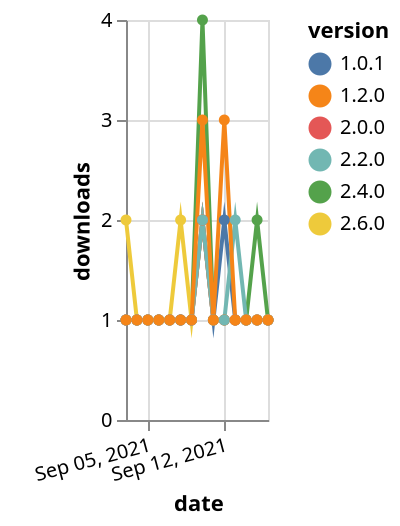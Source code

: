{"$schema": "https://vega.github.io/schema/vega-lite/v5.json", "description": "A simple bar chart with embedded data.", "data": {"values": [{"date": "2021-09-03", "total": 189, "delta": 1, "version": "2.4.0"}, {"date": "2021-09-04", "total": 190, "delta": 1, "version": "2.4.0"}, {"date": "2021-09-05", "total": 191, "delta": 1, "version": "2.4.0"}, {"date": "2021-09-06", "total": 192, "delta": 1, "version": "2.4.0"}, {"date": "2021-09-07", "total": 193, "delta": 1, "version": "2.4.0"}, {"date": "2021-09-08", "total": 194, "delta": 1, "version": "2.4.0"}, {"date": "2021-09-09", "total": 195, "delta": 1, "version": "2.4.0"}, {"date": "2021-09-10", "total": 199, "delta": 4, "version": "2.4.0"}, {"date": "2021-09-11", "total": 200, "delta": 1, "version": "2.4.0"}, {"date": "2021-09-12", "total": 201, "delta": 1, "version": "2.4.0"}, {"date": "2021-09-13", "total": 202, "delta": 1, "version": "2.4.0"}, {"date": "2021-09-14", "total": 203, "delta": 1, "version": "2.4.0"}, {"date": "2021-09-15", "total": 205, "delta": 2, "version": "2.4.0"}, {"date": "2021-09-16", "total": 206, "delta": 1, "version": "2.4.0"}, {"date": "2021-09-03", "total": 234, "delta": 1, "version": "1.0.1"}, {"date": "2021-09-04", "total": 235, "delta": 1, "version": "1.0.1"}, {"date": "2021-09-05", "total": 236, "delta": 1, "version": "1.0.1"}, {"date": "2021-09-06", "total": 237, "delta": 1, "version": "1.0.1"}, {"date": "2021-09-07", "total": 238, "delta": 1, "version": "1.0.1"}, {"date": "2021-09-08", "total": 239, "delta": 1, "version": "1.0.1"}, {"date": "2021-09-09", "total": 240, "delta": 1, "version": "1.0.1"}, {"date": "2021-09-10", "total": 242, "delta": 2, "version": "1.0.1"}, {"date": "2021-09-11", "total": 243, "delta": 1, "version": "1.0.1"}, {"date": "2021-09-12", "total": 245, "delta": 2, "version": "1.0.1"}, {"date": "2021-09-13", "total": 246, "delta": 1, "version": "1.0.1"}, {"date": "2021-09-14", "total": 247, "delta": 1, "version": "1.0.1"}, {"date": "2021-09-15", "total": 248, "delta": 1, "version": "1.0.1"}, {"date": "2021-09-16", "total": 249, "delta": 1, "version": "1.0.1"}, {"date": "2021-09-03", "total": 125, "delta": 2, "version": "2.6.0"}, {"date": "2021-09-04", "total": 126, "delta": 1, "version": "2.6.0"}, {"date": "2021-09-05", "total": 127, "delta": 1, "version": "2.6.0"}, {"date": "2021-09-06", "total": 128, "delta": 1, "version": "2.6.0"}, {"date": "2021-09-07", "total": 129, "delta": 1, "version": "2.6.0"}, {"date": "2021-09-08", "total": 131, "delta": 2, "version": "2.6.0"}, {"date": "2021-09-09", "total": 132, "delta": 1, "version": "2.6.0"}, {"date": "2021-09-10", "total": 134, "delta": 2, "version": "2.6.0"}, {"date": "2021-09-11", "total": 135, "delta": 1, "version": "2.6.0"}, {"date": "2021-09-12", "total": 136, "delta": 1, "version": "2.6.0"}, {"date": "2021-09-13", "total": 137, "delta": 1, "version": "2.6.0"}, {"date": "2021-09-14", "total": 138, "delta": 1, "version": "2.6.0"}, {"date": "2021-09-15", "total": 139, "delta": 1, "version": "2.6.0"}, {"date": "2021-09-16", "total": 140, "delta": 1, "version": "2.6.0"}, {"date": "2021-09-03", "total": 190, "delta": 1, "version": "2.0.0"}, {"date": "2021-09-04", "total": 191, "delta": 1, "version": "2.0.0"}, {"date": "2021-09-05", "total": 192, "delta": 1, "version": "2.0.0"}, {"date": "2021-09-06", "total": 193, "delta": 1, "version": "2.0.0"}, {"date": "2021-09-07", "total": 194, "delta": 1, "version": "2.0.0"}, {"date": "2021-09-08", "total": 195, "delta": 1, "version": "2.0.0"}, {"date": "2021-09-09", "total": 196, "delta": 1, "version": "2.0.0"}, {"date": "2021-09-10", "total": 198, "delta": 2, "version": "2.0.0"}, {"date": "2021-09-11", "total": 199, "delta": 1, "version": "2.0.0"}, {"date": "2021-09-12", "total": 200, "delta": 1, "version": "2.0.0"}, {"date": "2021-09-13", "total": 201, "delta": 1, "version": "2.0.0"}, {"date": "2021-09-14", "total": 202, "delta": 1, "version": "2.0.0"}, {"date": "2021-09-15", "total": 203, "delta": 1, "version": "2.0.0"}, {"date": "2021-09-16", "total": 204, "delta": 1, "version": "2.0.0"}, {"date": "2021-09-03", "total": 163, "delta": 1, "version": "2.2.0"}, {"date": "2021-09-04", "total": 164, "delta": 1, "version": "2.2.0"}, {"date": "2021-09-05", "total": 165, "delta": 1, "version": "2.2.0"}, {"date": "2021-09-06", "total": 166, "delta": 1, "version": "2.2.0"}, {"date": "2021-09-07", "total": 167, "delta": 1, "version": "2.2.0"}, {"date": "2021-09-08", "total": 168, "delta": 1, "version": "2.2.0"}, {"date": "2021-09-09", "total": 169, "delta": 1, "version": "2.2.0"}, {"date": "2021-09-10", "total": 171, "delta": 2, "version": "2.2.0"}, {"date": "2021-09-11", "total": 172, "delta": 1, "version": "2.2.0"}, {"date": "2021-09-12", "total": 173, "delta": 1, "version": "2.2.0"}, {"date": "2021-09-13", "total": 175, "delta": 2, "version": "2.2.0"}, {"date": "2021-09-14", "total": 176, "delta": 1, "version": "2.2.0"}, {"date": "2021-09-15", "total": 177, "delta": 1, "version": "2.2.0"}, {"date": "2021-09-16", "total": 178, "delta": 1, "version": "2.2.0"}, {"date": "2021-09-03", "total": 332, "delta": 1, "version": "1.2.0"}, {"date": "2021-09-04", "total": 333, "delta": 1, "version": "1.2.0"}, {"date": "2021-09-05", "total": 334, "delta": 1, "version": "1.2.0"}, {"date": "2021-09-06", "total": 335, "delta": 1, "version": "1.2.0"}, {"date": "2021-09-07", "total": 336, "delta": 1, "version": "1.2.0"}, {"date": "2021-09-08", "total": 337, "delta": 1, "version": "1.2.0"}, {"date": "2021-09-09", "total": 338, "delta": 1, "version": "1.2.0"}, {"date": "2021-09-10", "total": 341, "delta": 3, "version": "1.2.0"}, {"date": "2021-09-11", "total": 342, "delta": 1, "version": "1.2.0"}, {"date": "2021-09-12", "total": 345, "delta": 3, "version": "1.2.0"}, {"date": "2021-09-13", "total": 346, "delta": 1, "version": "1.2.0"}, {"date": "2021-09-14", "total": 347, "delta": 1, "version": "1.2.0"}, {"date": "2021-09-15", "total": 348, "delta": 1, "version": "1.2.0"}, {"date": "2021-09-16", "total": 349, "delta": 1, "version": "1.2.0"}]}, "width": "container", "mark": {"type": "line", "point": {"filled": true}}, "encoding": {"x": {"field": "date", "type": "temporal", "timeUnit": "yearmonthdate", "title": "date", "axis": {"labelAngle": -15}}, "y": {"field": "delta", "type": "quantitative", "title": "downloads"}, "color": {"field": "version", "type": "nominal"}, "tooltip": {"field": "delta"}}}